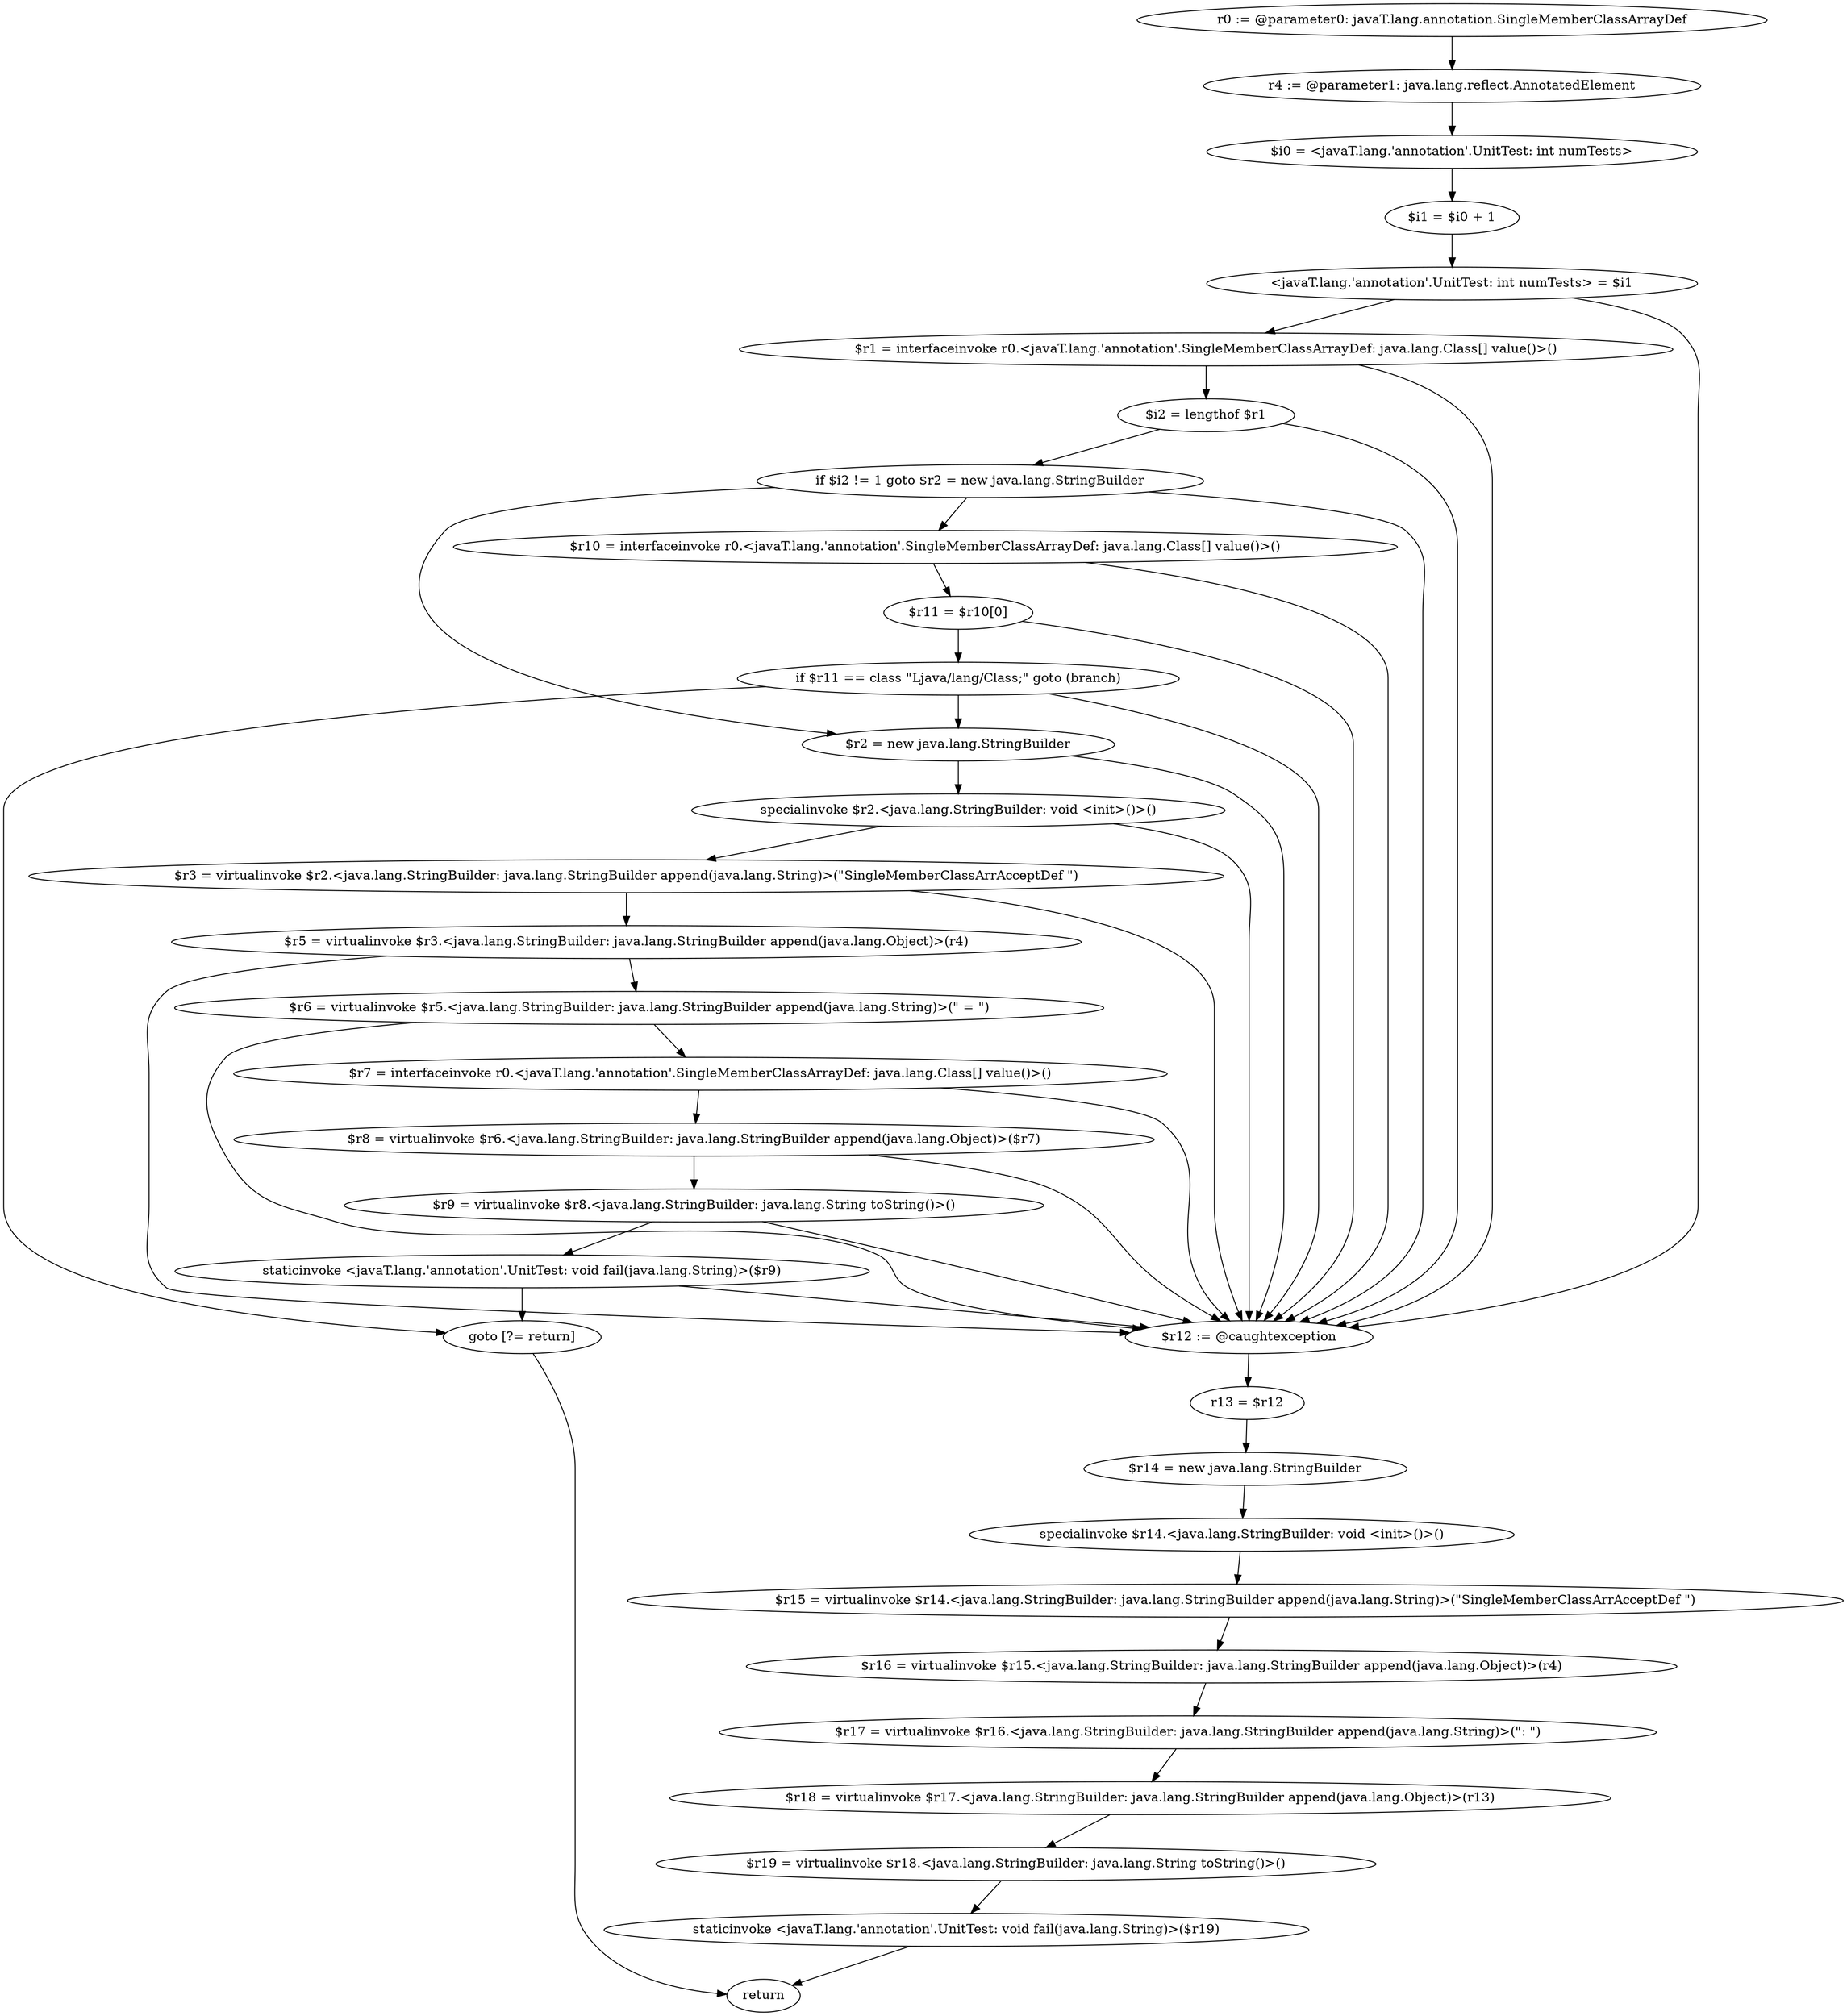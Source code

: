 digraph "unitGraph" {
    "r0 := @parameter0: javaT.lang.annotation.SingleMemberClassArrayDef"
    "r4 := @parameter1: java.lang.reflect.AnnotatedElement"
    "$i0 = <javaT.lang.'annotation'.UnitTest: int numTests>"
    "$i1 = $i0 + 1"
    "<javaT.lang.'annotation'.UnitTest: int numTests> = $i1"
    "$r1 = interfaceinvoke r0.<javaT.lang.'annotation'.SingleMemberClassArrayDef: java.lang.Class[] value()>()"
    "$i2 = lengthof $r1"
    "if $i2 != 1 goto $r2 = new java.lang.StringBuilder"
    "$r10 = interfaceinvoke r0.<javaT.lang.'annotation'.SingleMemberClassArrayDef: java.lang.Class[] value()>()"
    "$r11 = $r10[0]"
    "if $r11 == class \"Ljava/lang/Class;\" goto (branch)"
    "$r2 = new java.lang.StringBuilder"
    "specialinvoke $r2.<java.lang.StringBuilder: void <init>()>()"
    "$r3 = virtualinvoke $r2.<java.lang.StringBuilder: java.lang.StringBuilder append(java.lang.String)>(\"SingleMemberClassArrAcceptDef \")"
    "$r5 = virtualinvoke $r3.<java.lang.StringBuilder: java.lang.StringBuilder append(java.lang.Object)>(r4)"
    "$r6 = virtualinvoke $r5.<java.lang.StringBuilder: java.lang.StringBuilder append(java.lang.String)>(\" = \")"
    "$r7 = interfaceinvoke r0.<javaT.lang.'annotation'.SingleMemberClassArrayDef: java.lang.Class[] value()>()"
    "$r8 = virtualinvoke $r6.<java.lang.StringBuilder: java.lang.StringBuilder append(java.lang.Object)>($r7)"
    "$r9 = virtualinvoke $r8.<java.lang.StringBuilder: java.lang.String toString()>()"
    "staticinvoke <javaT.lang.'annotation'.UnitTest: void fail(java.lang.String)>($r9)"
    "goto [?= return]"
    "$r12 := @caughtexception"
    "r13 = $r12"
    "$r14 = new java.lang.StringBuilder"
    "specialinvoke $r14.<java.lang.StringBuilder: void <init>()>()"
    "$r15 = virtualinvoke $r14.<java.lang.StringBuilder: java.lang.StringBuilder append(java.lang.String)>(\"SingleMemberClassArrAcceptDef \")"
    "$r16 = virtualinvoke $r15.<java.lang.StringBuilder: java.lang.StringBuilder append(java.lang.Object)>(r4)"
    "$r17 = virtualinvoke $r16.<java.lang.StringBuilder: java.lang.StringBuilder append(java.lang.String)>(\": \")"
    "$r18 = virtualinvoke $r17.<java.lang.StringBuilder: java.lang.StringBuilder append(java.lang.Object)>(r13)"
    "$r19 = virtualinvoke $r18.<java.lang.StringBuilder: java.lang.String toString()>()"
    "staticinvoke <javaT.lang.'annotation'.UnitTest: void fail(java.lang.String)>($r19)"
    "return"
    "r0 := @parameter0: javaT.lang.annotation.SingleMemberClassArrayDef"->"r4 := @parameter1: java.lang.reflect.AnnotatedElement";
    "r4 := @parameter1: java.lang.reflect.AnnotatedElement"->"$i0 = <javaT.lang.'annotation'.UnitTest: int numTests>";
    "$i0 = <javaT.lang.'annotation'.UnitTest: int numTests>"->"$i1 = $i0 + 1";
    "$i1 = $i0 + 1"->"<javaT.lang.'annotation'.UnitTest: int numTests> = $i1";
    "<javaT.lang.'annotation'.UnitTest: int numTests> = $i1"->"$r1 = interfaceinvoke r0.<javaT.lang.'annotation'.SingleMemberClassArrayDef: java.lang.Class[] value()>()";
    "<javaT.lang.'annotation'.UnitTest: int numTests> = $i1"->"$r12 := @caughtexception";
    "$r1 = interfaceinvoke r0.<javaT.lang.'annotation'.SingleMemberClassArrayDef: java.lang.Class[] value()>()"->"$i2 = lengthof $r1";
    "$r1 = interfaceinvoke r0.<javaT.lang.'annotation'.SingleMemberClassArrayDef: java.lang.Class[] value()>()"->"$r12 := @caughtexception";
    "$i2 = lengthof $r1"->"if $i2 != 1 goto $r2 = new java.lang.StringBuilder";
    "$i2 = lengthof $r1"->"$r12 := @caughtexception";
    "if $i2 != 1 goto $r2 = new java.lang.StringBuilder"->"$r10 = interfaceinvoke r0.<javaT.lang.'annotation'.SingleMemberClassArrayDef: java.lang.Class[] value()>()";
    "if $i2 != 1 goto $r2 = new java.lang.StringBuilder"->"$r2 = new java.lang.StringBuilder";
    "if $i2 != 1 goto $r2 = new java.lang.StringBuilder"->"$r12 := @caughtexception";
    "$r10 = interfaceinvoke r0.<javaT.lang.'annotation'.SingleMemberClassArrayDef: java.lang.Class[] value()>()"->"$r11 = $r10[0]";
    "$r10 = interfaceinvoke r0.<javaT.lang.'annotation'.SingleMemberClassArrayDef: java.lang.Class[] value()>()"->"$r12 := @caughtexception";
    "$r11 = $r10[0]"->"if $r11 == class \"Ljava/lang/Class;\" goto (branch)";
    "$r11 = $r10[0]"->"$r12 := @caughtexception";
    "if $r11 == class \"Ljava/lang/Class;\" goto (branch)"->"$r2 = new java.lang.StringBuilder";
    "if $r11 == class \"Ljava/lang/Class;\" goto (branch)"->"goto [?= return]";
    "if $r11 == class \"Ljava/lang/Class;\" goto (branch)"->"$r12 := @caughtexception";
    "$r2 = new java.lang.StringBuilder"->"specialinvoke $r2.<java.lang.StringBuilder: void <init>()>()";
    "$r2 = new java.lang.StringBuilder"->"$r12 := @caughtexception";
    "specialinvoke $r2.<java.lang.StringBuilder: void <init>()>()"->"$r3 = virtualinvoke $r2.<java.lang.StringBuilder: java.lang.StringBuilder append(java.lang.String)>(\"SingleMemberClassArrAcceptDef \")";
    "specialinvoke $r2.<java.lang.StringBuilder: void <init>()>()"->"$r12 := @caughtexception";
    "$r3 = virtualinvoke $r2.<java.lang.StringBuilder: java.lang.StringBuilder append(java.lang.String)>(\"SingleMemberClassArrAcceptDef \")"->"$r5 = virtualinvoke $r3.<java.lang.StringBuilder: java.lang.StringBuilder append(java.lang.Object)>(r4)";
    "$r3 = virtualinvoke $r2.<java.lang.StringBuilder: java.lang.StringBuilder append(java.lang.String)>(\"SingleMemberClassArrAcceptDef \")"->"$r12 := @caughtexception";
    "$r5 = virtualinvoke $r3.<java.lang.StringBuilder: java.lang.StringBuilder append(java.lang.Object)>(r4)"->"$r6 = virtualinvoke $r5.<java.lang.StringBuilder: java.lang.StringBuilder append(java.lang.String)>(\" = \")";
    "$r5 = virtualinvoke $r3.<java.lang.StringBuilder: java.lang.StringBuilder append(java.lang.Object)>(r4)"->"$r12 := @caughtexception";
    "$r6 = virtualinvoke $r5.<java.lang.StringBuilder: java.lang.StringBuilder append(java.lang.String)>(\" = \")"->"$r7 = interfaceinvoke r0.<javaT.lang.'annotation'.SingleMemberClassArrayDef: java.lang.Class[] value()>()";
    "$r6 = virtualinvoke $r5.<java.lang.StringBuilder: java.lang.StringBuilder append(java.lang.String)>(\" = \")"->"$r12 := @caughtexception";
    "$r7 = interfaceinvoke r0.<javaT.lang.'annotation'.SingleMemberClassArrayDef: java.lang.Class[] value()>()"->"$r8 = virtualinvoke $r6.<java.lang.StringBuilder: java.lang.StringBuilder append(java.lang.Object)>($r7)";
    "$r7 = interfaceinvoke r0.<javaT.lang.'annotation'.SingleMemberClassArrayDef: java.lang.Class[] value()>()"->"$r12 := @caughtexception";
    "$r8 = virtualinvoke $r6.<java.lang.StringBuilder: java.lang.StringBuilder append(java.lang.Object)>($r7)"->"$r9 = virtualinvoke $r8.<java.lang.StringBuilder: java.lang.String toString()>()";
    "$r8 = virtualinvoke $r6.<java.lang.StringBuilder: java.lang.StringBuilder append(java.lang.Object)>($r7)"->"$r12 := @caughtexception";
    "$r9 = virtualinvoke $r8.<java.lang.StringBuilder: java.lang.String toString()>()"->"staticinvoke <javaT.lang.'annotation'.UnitTest: void fail(java.lang.String)>($r9)";
    "$r9 = virtualinvoke $r8.<java.lang.StringBuilder: java.lang.String toString()>()"->"$r12 := @caughtexception";
    "staticinvoke <javaT.lang.'annotation'.UnitTest: void fail(java.lang.String)>($r9)"->"goto [?= return]";
    "staticinvoke <javaT.lang.'annotation'.UnitTest: void fail(java.lang.String)>($r9)"->"$r12 := @caughtexception";
    "goto [?= return]"->"return";
    "$r12 := @caughtexception"->"r13 = $r12";
    "r13 = $r12"->"$r14 = new java.lang.StringBuilder";
    "$r14 = new java.lang.StringBuilder"->"specialinvoke $r14.<java.lang.StringBuilder: void <init>()>()";
    "specialinvoke $r14.<java.lang.StringBuilder: void <init>()>()"->"$r15 = virtualinvoke $r14.<java.lang.StringBuilder: java.lang.StringBuilder append(java.lang.String)>(\"SingleMemberClassArrAcceptDef \")";
    "$r15 = virtualinvoke $r14.<java.lang.StringBuilder: java.lang.StringBuilder append(java.lang.String)>(\"SingleMemberClassArrAcceptDef \")"->"$r16 = virtualinvoke $r15.<java.lang.StringBuilder: java.lang.StringBuilder append(java.lang.Object)>(r4)";
    "$r16 = virtualinvoke $r15.<java.lang.StringBuilder: java.lang.StringBuilder append(java.lang.Object)>(r4)"->"$r17 = virtualinvoke $r16.<java.lang.StringBuilder: java.lang.StringBuilder append(java.lang.String)>(\": \")";
    "$r17 = virtualinvoke $r16.<java.lang.StringBuilder: java.lang.StringBuilder append(java.lang.String)>(\": \")"->"$r18 = virtualinvoke $r17.<java.lang.StringBuilder: java.lang.StringBuilder append(java.lang.Object)>(r13)";
    "$r18 = virtualinvoke $r17.<java.lang.StringBuilder: java.lang.StringBuilder append(java.lang.Object)>(r13)"->"$r19 = virtualinvoke $r18.<java.lang.StringBuilder: java.lang.String toString()>()";
    "$r19 = virtualinvoke $r18.<java.lang.StringBuilder: java.lang.String toString()>()"->"staticinvoke <javaT.lang.'annotation'.UnitTest: void fail(java.lang.String)>($r19)";
    "staticinvoke <javaT.lang.'annotation'.UnitTest: void fail(java.lang.String)>($r19)"->"return";
}
